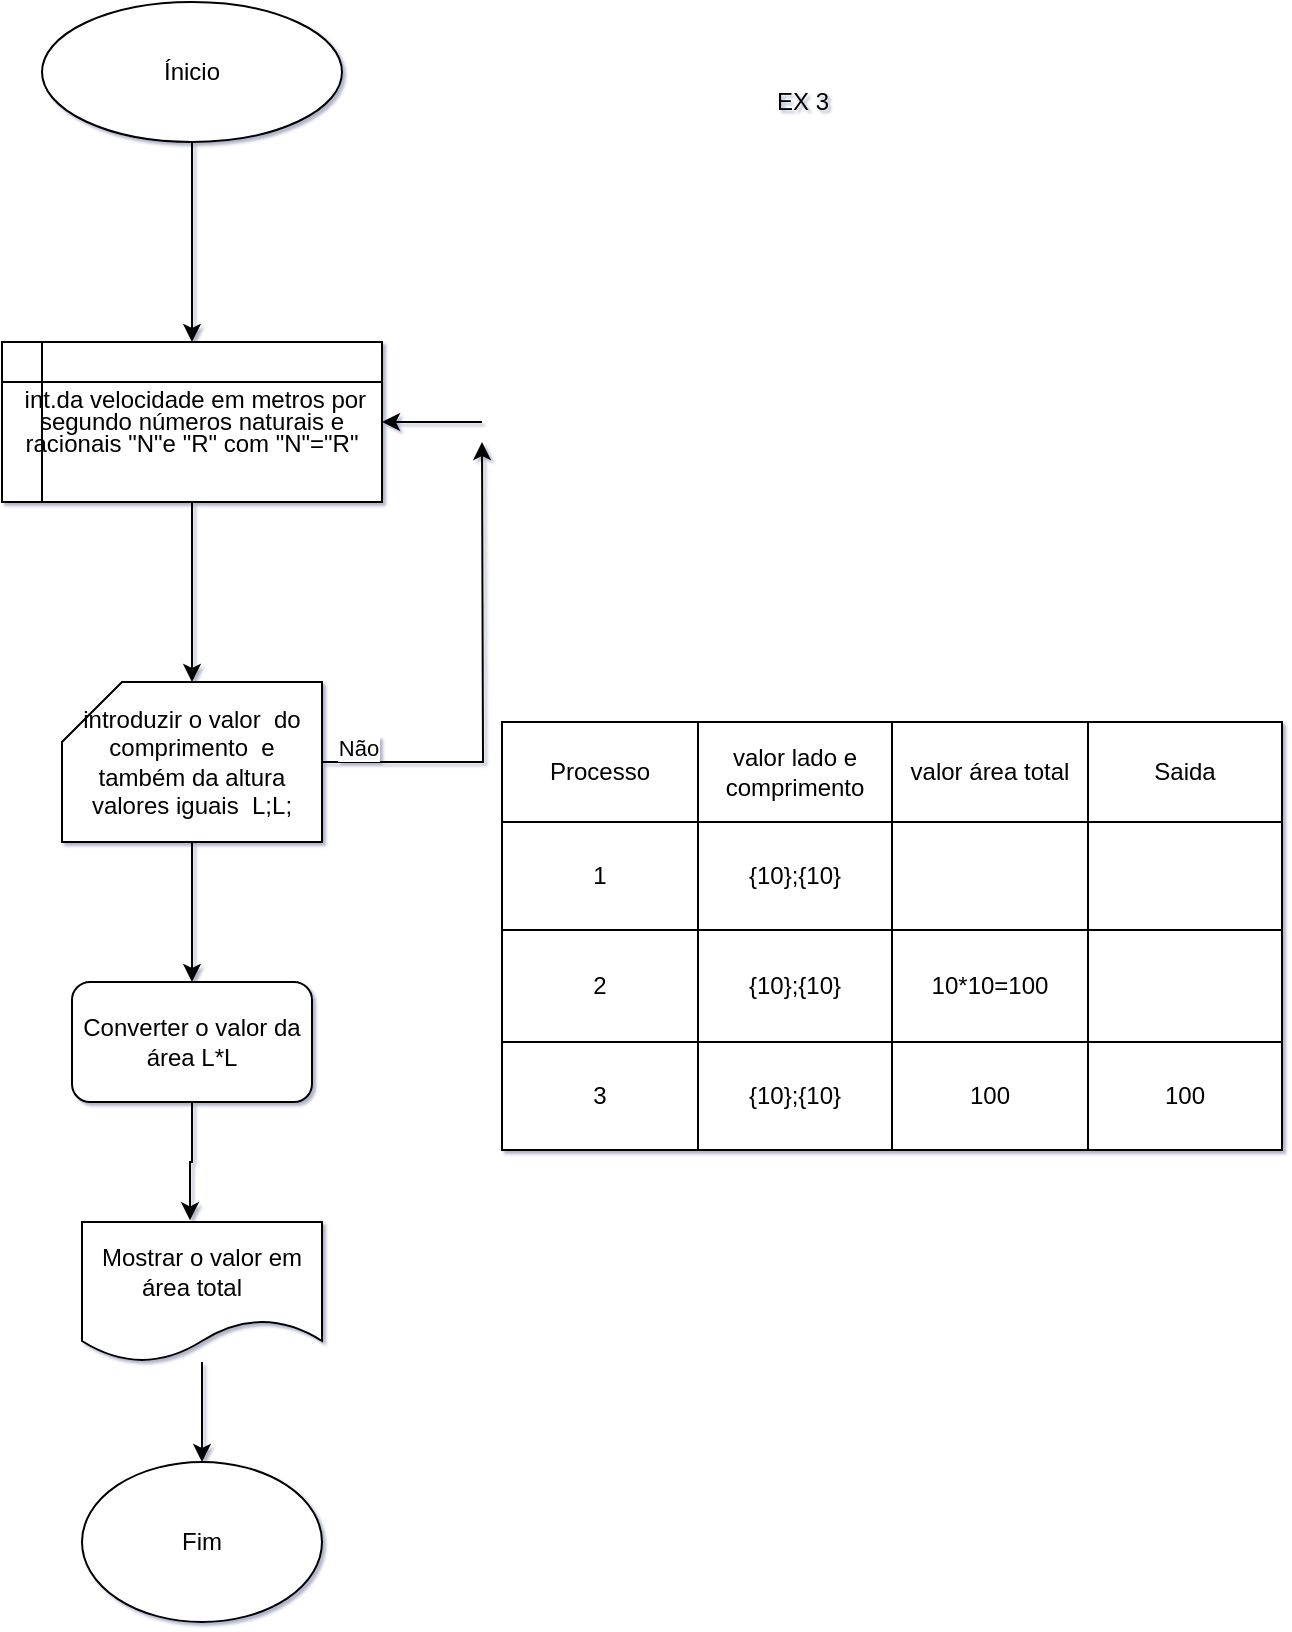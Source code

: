 <mxfile version="13.6.6" type="device"><diagram id="ZP42gLI-7SmHHoI4PE8s" name="Page-1"><mxGraphModel grid="1" dx="868" dy="480" gridSize="10" guides="1" tooltips="1" connect="1" arrows="1" fold="1" page="1" pageScale="1" pageWidth="827" pageHeight="1169" math="0" shadow="1"><root><mxCell id="0"/><mxCell id="1" parent="0"/><mxCell id="1-z5OL-x2Q69AdTijzTu-1" parent="1" style="edgeStyle=orthogonalEdgeStyle;rounded=0;orthogonalLoop=1;jettySize=auto;html=1;" edge="1" source="1-z5OL-x2Q69AdTijzTu-2"><mxGeometry as="geometry" relative="1"><mxPoint as="targetPoint" x="175" y="190"/></mxGeometry></mxCell><mxCell id="1-z5OL-x2Q69AdTijzTu-2" value="Ínicio" parent="1" style="ellipse;whiteSpace=wrap;html=1;" vertex="1"><mxGeometry as="geometry" x="100" y="20" width="150" height="70"/></mxCell><mxCell id="1-z5OL-x2Q69AdTijzTu-3" parent="1" style="edgeStyle=orthogonalEdgeStyle;rounded=0;orthogonalLoop=1;jettySize=auto;html=1;" edge="1" source="1-z5OL-x2Q69AdTijzTu-4"><mxGeometry as="geometry" relative="1"><mxPoint as="targetPoint" x="175" y="360"/></mxGeometry></mxCell><mxCell id="1-z5OL-x2Q69AdTijzTu-4" value="&lt;p style=&quot;line-height: 90%&quot;&gt;&amp;nbsp;int.da velocidade em metros por segundo números naturais e racionais &quot;N&quot;e &quot;R&quot; com &quot;N&quot;=&quot;R&quot;&lt;/p&gt;" parent="1" style="shape=internalStorage;whiteSpace=wrap;html=1;backgroundOutline=1;" vertex="1"><mxGeometry as="geometry" x="80" y="190" width="190" height="80"/></mxCell><mxCell id="1-z5OL-x2Q69AdTijzTu-5" parent="1" style="edgeStyle=orthogonalEdgeStyle;rounded=0;orthogonalLoop=1;jettySize=auto;html=1;" edge="1" source="1-z5OL-x2Q69AdTijzTu-8"><mxGeometry as="geometry" relative="1"><mxPoint as="targetPoint" x="175" y="510"/></mxGeometry></mxCell><mxCell id="1-z5OL-x2Q69AdTijzTu-6" parent="1" style="edgeStyle=orthogonalEdgeStyle;rounded=0;orthogonalLoop=1;jettySize=auto;html=1;" edge="1" source="1-z5OL-x2Q69AdTijzTu-8"><mxGeometry as="geometry" relative="1"><mxPoint as="targetPoint" x="320" y="240"/></mxGeometry></mxCell><mxCell id="1-z5OL-x2Q69AdTijzTu-7" value="Não" parent="1-z5OL-x2Q69AdTijzTu-6" style="edgeLabel;html=1;align=center;verticalAlign=middle;resizable=0;points=[];" vertex="1" connectable="0"><mxGeometry as="geometry" relative="1" x="-0.85" y="7"><mxPoint as="offset"/></mxGeometry></mxCell><mxCell id="1-z5OL-x2Q69AdTijzTu-8" value="introduzir o valor&amp;nbsp; do comprimento&amp;nbsp; e também da altura valores iguais&amp;nbsp; L;L;" parent="1" style="shape=card;whiteSpace=wrap;html=1;direction=east;" vertex="1"><mxGeometry as="geometry" x="110" y="360" width="130" height="80"/></mxCell><mxCell id="1-z5OL-x2Q69AdTijzTu-9" value="" parent="1" style="endArrow=classic;html=1;entryX=1;entryY=0.5;entryDx=0;entryDy=0;" edge="1" target="1-z5OL-x2Q69AdTijzTu-4"><mxGeometry as="geometry" relative="1" width="50" height="50"><mxPoint as="sourcePoint" x="320" y="230"/><mxPoint as="targetPoint" x="470" y="220"/></mxGeometry></mxCell><mxCell id="1-z5OL-x2Q69AdTijzTu-10" parent="1" style="edgeStyle=orthogonalEdgeStyle;rounded=0;orthogonalLoop=1;jettySize=auto;html=1;exitX=0.5;exitY=1;exitDx=0;exitDy=0;entryX=0.45;entryY=-0.012;entryDx=0;entryDy=0;entryPerimeter=0;" edge="1" source="1-z5OL-x2Q69AdTijzTu-11" target="1-z5OL-x2Q69AdTijzTu-13"><mxGeometry as="geometry" relative="1"/></mxCell><mxCell id="1-z5OL-x2Q69AdTijzTu-11" value="Converter o valor da área L*L" parent="1" style="rounded=1;whiteSpace=wrap;html=1;" vertex="1"><mxGeometry as="geometry" x="115" y="510" width="120" height="60"/></mxCell><mxCell id="1-z5OL-x2Q69AdTijzTu-12" value="" parent="1" style="edgeStyle=orthogonalEdgeStyle;rounded=0;orthogonalLoop=1;jettySize=auto;html=1;" edge="1" source="1-z5OL-x2Q69AdTijzTu-13" target="1-z5OL-x2Q69AdTijzTu-14"><mxGeometry as="geometry" relative="1"/></mxCell><mxCell id="1-z5OL-x2Q69AdTijzTu-13" value="Mostrar o valor em área total &amp;nbsp;&amp;nbsp;" parent="1" style="shape=document;whiteSpace=wrap;html=1;boundedLbl=1;" vertex="1"><mxGeometry as="geometry" x="120" y="630" width="120" height="70"/></mxCell><mxCell id="1-z5OL-x2Q69AdTijzTu-14" value="Fim" parent="1" style="ellipse;whiteSpace=wrap;html=1;" vertex="1"><mxGeometry as="geometry" x="120" y="750" width="120" height="80"/></mxCell><mxCell id="1-z5OL-x2Q69AdTijzTu-15" value="" parent="1" style="shape=table;html=1;whiteSpace=wrap;startSize=0;container=1;collapsible=0;childLayout=tableLayout;" vertex="1"><mxGeometry as="geometry" x="330" y="380" width="390" height="214"/></mxCell><mxCell id="1-z5OL-x2Q69AdTijzTu-16" value="" parent="1-z5OL-x2Q69AdTijzTu-15" style="shape=partialRectangle;html=1;whiteSpace=wrap;collapsible=0;dropTarget=0;pointerEvents=0;fillColor=none;top=0;left=0;bottom=0;right=0;points=[[0,0.5],[1,0.5]];portConstraint=eastwest;" vertex="1"><mxGeometry as="geometry" width="390" height="50"/></mxCell><mxCell id="1-z5OL-x2Q69AdTijzTu-17" value="Processo" parent="1-z5OL-x2Q69AdTijzTu-16" style="shape=partialRectangle;html=1;whiteSpace=wrap;connectable=0;overflow=hidden;fillColor=none;top=0;left=0;bottom=0;right=0;" vertex="1"><mxGeometry as="geometry" width="98" height="50"/></mxCell><mxCell id="1-z5OL-x2Q69AdTijzTu-18" value="valor lado e comprimento" parent="1-z5OL-x2Q69AdTijzTu-16" style="shape=partialRectangle;html=1;whiteSpace=wrap;connectable=0;overflow=hidden;fillColor=none;top=0;left=0;bottom=0;right=0;" vertex="1"><mxGeometry as="geometry" x="98" width="97" height="50"/></mxCell><mxCell id="1-z5OL-x2Q69AdTijzTu-19" value="valor área total" parent="1-z5OL-x2Q69AdTijzTu-16" style="shape=partialRectangle;html=1;whiteSpace=wrap;connectable=0;overflow=hidden;fillColor=none;top=0;left=0;bottom=0;right=0;" vertex="1"><mxGeometry as="geometry" x="195" width="98" height="50"/></mxCell><mxCell id="1-z5OL-x2Q69AdTijzTu-20" value="Saida" parent="1-z5OL-x2Q69AdTijzTu-16" style="shape=partialRectangle;html=1;whiteSpace=wrap;connectable=0;overflow=hidden;fillColor=none;top=0;left=0;bottom=0;right=0;" vertex="1"><mxGeometry as="geometry" x="293" width="97" height="50"/></mxCell><mxCell id="1-z5OL-x2Q69AdTijzTu-21" value="" parent="1-z5OL-x2Q69AdTijzTu-15" style="shape=partialRectangle;html=1;whiteSpace=wrap;collapsible=0;dropTarget=0;pointerEvents=0;fillColor=none;top=0;left=0;bottom=0;right=0;points=[[0,0.5],[1,0.5]];portConstraint=eastwest;" vertex="1"><mxGeometry as="geometry" y="50" width="390" height="54"/></mxCell><mxCell id="1-z5OL-x2Q69AdTijzTu-22" value="1" parent="1-z5OL-x2Q69AdTijzTu-21" style="shape=partialRectangle;html=1;whiteSpace=wrap;connectable=0;overflow=hidden;fillColor=none;top=0;left=0;bottom=0;right=0;" vertex="1"><mxGeometry as="geometry" width="98" height="54"/></mxCell><mxCell id="1-z5OL-x2Q69AdTijzTu-23" value="{10};{10}" parent="1-z5OL-x2Q69AdTijzTu-21" style="shape=partialRectangle;html=1;whiteSpace=wrap;connectable=0;overflow=hidden;fillColor=none;top=0;left=0;bottom=0;right=0;" vertex="1"><mxGeometry as="geometry" x="98" width="97" height="54"/></mxCell><mxCell id="1-z5OL-x2Q69AdTijzTu-24" value="" parent="1-z5OL-x2Q69AdTijzTu-21" style="shape=partialRectangle;html=1;whiteSpace=wrap;connectable=0;overflow=hidden;fillColor=none;top=0;left=0;bottom=0;right=0;" vertex="1"><mxGeometry as="geometry" x="195" width="98" height="54"/></mxCell><mxCell id="1-z5OL-x2Q69AdTijzTu-25" value="" parent="1-z5OL-x2Q69AdTijzTu-21" style="shape=partialRectangle;html=1;whiteSpace=wrap;connectable=0;overflow=hidden;fillColor=none;top=0;left=0;bottom=0;right=0;" vertex="1"><mxGeometry as="geometry" x="293" width="97" height="54"/></mxCell><mxCell id="1-z5OL-x2Q69AdTijzTu-26" value="" parent="1-z5OL-x2Q69AdTijzTu-15" style="shape=partialRectangle;html=1;whiteSpace=wrap;collapsible=0;dropTarget=0;pointerEvents=0;fillColor=none;top=0;left=0;bottom=0;right=0;points=[[0,0.5],[1,0.5]];portConstraint=eastwest;" vertex="1"><mxGeometry as="geometry" y="104" width="390" height="56"/></mxCell><mxCell id="1-z5OL-x2Q69AdTijzTu-27" value="2" parent="1-z5OL-x2Q69AdTijzTu-26" style="shape=partialRectangle;html=1;whiteSpace=wrap;connectable=0;overflow=hidden;fillColor=none;top=0;left=0;bottom=0;right=0;" vertex="1"><mxGeometry as="geometry" width="98" height="56"/></mxCell><mxCell id="1-z5OL-x2Q69AdTijzTu-28" value="{10};{10}" parent="1-z5OL-x2Q69AdTijzTu-26" style="shape=partialRectangle;html=1;whiteSpace=wrap;connectable=0;overflow=hidden;fillColor=none;top=0;left=0;bottom=0;right=0;" vertex="1"><mxGeometry as="geometry" x="98" width="97" height="56"/></mxCell><mxCell id="1-z5OL-x2Q69AdTijzTu-29" value="10*10=100" parent="1-z5OL-x2Q69AdTijzTu-26" style="shape=partialRectangle;html=1;whiteSpace=wrap;connectable=0;overflow=hidden;fillColor=none;top=0;left=0;bottom=0;right=0;" vertex="1"><mxGeometry as="geometry" x="195" width="98" height="56"/></mxCell><mxCell id="1-z5OL-x2Q69AdTijzTu-30" value="" parent="1-z5OL-x2Q69AdTijzTu-26" style="shape=partialRectangle;html=1;whiteSpace=wrap;connectable=0;overflow=hidden;fillColor=none;top=0;left=0;bottom=0;right=0;" vertex="1"><mxGeometry as="geometry" x="293" width="97" height="56"/></mxCell><mxCell id="1-z5OL-x2Q69AdTijzTu-31" value="" parent="1-z5OL-x2Q69AdTijzTu-15" style="shape=partialRectangle;html=1;whiteSpace=wrap;collapsible=0;dropTarget=0;pointerEvents=0;fillColor=none;top=0;left=0;bottom=0;right=0;points=[[0,0.5],[1,0.5]];portConstraint=eastwest;" vertex="1"><mxGeometry as="geometry" y="160" width="390" height="54"/></mxCell><mxCell id="1-z5OL-x2Q69AdTijzTu-32" value="3" parent="1-z5OL-x2Q69AdTijzTu-31" style="shape=partialRectangle;html=1;whiteSpace=wrap;connectable=0;overflow=hidden;fillColor=none;top=0;left=0;bottom=0;right=0;" vertex="1"><mxGeometry as="geometry" width="98" height="54"/></mxCell><mxCell id="1-z5OL-x2Q69AdTijzTu-33" value="{10};{10}" parent="1-z5OL-x2Q69AdTijzTu-31" style="shape=partialRectangle;html=1;whiteSpace=wrap;connectable=0;overflow=hidden;fillColor=none;top=0;left=0;bottom=0;right=0;" vertex="1"><mxGeometry as="geometry" x="98" width="97" height="54"/></mxCell><mxCell id="1-z5OL-x2Q69AdTijzTu-34" value="100" parent="1-z5OL-x2Q69AdTijzTu-31" style="shape=partialRectangle;html=1;whiteSpace=wrap;connectable=0;overflow=hidden;fillColor=none;top=0;left=0;bottom=0;right=0;" vertex="1"><mxGeometry as="geometry" x="195" width="98" height="54"/></mxCell><mxCell id="1-z5OL-x2Q69AdTijzTu-35" value="100" parent="1-z5OL-x2Q69AdTijzTu-31" style="shape=partialRectangle;html=1;whiteSpace=wrap;connectable=0;overflow=hidden;fillColor=none;top=0;left=0;bottom=0;right=0;" vertex="1"><mxGeometry as="geometry" x="293" width="97" height="54"/></mxCell><mxCell id="1-z5OL-x2Q69AdTijzTu-36" value="EX 3" parent="1" style="text;html=1;align=center;verticalAlign=middle;resizable=0;points=[];autosize=1;" vertex="1"><mxGeometry as="geometry" x="460" y="60" width="40" height="20"/></mxCell></root></mxGraphModel></diagram></mxfile>